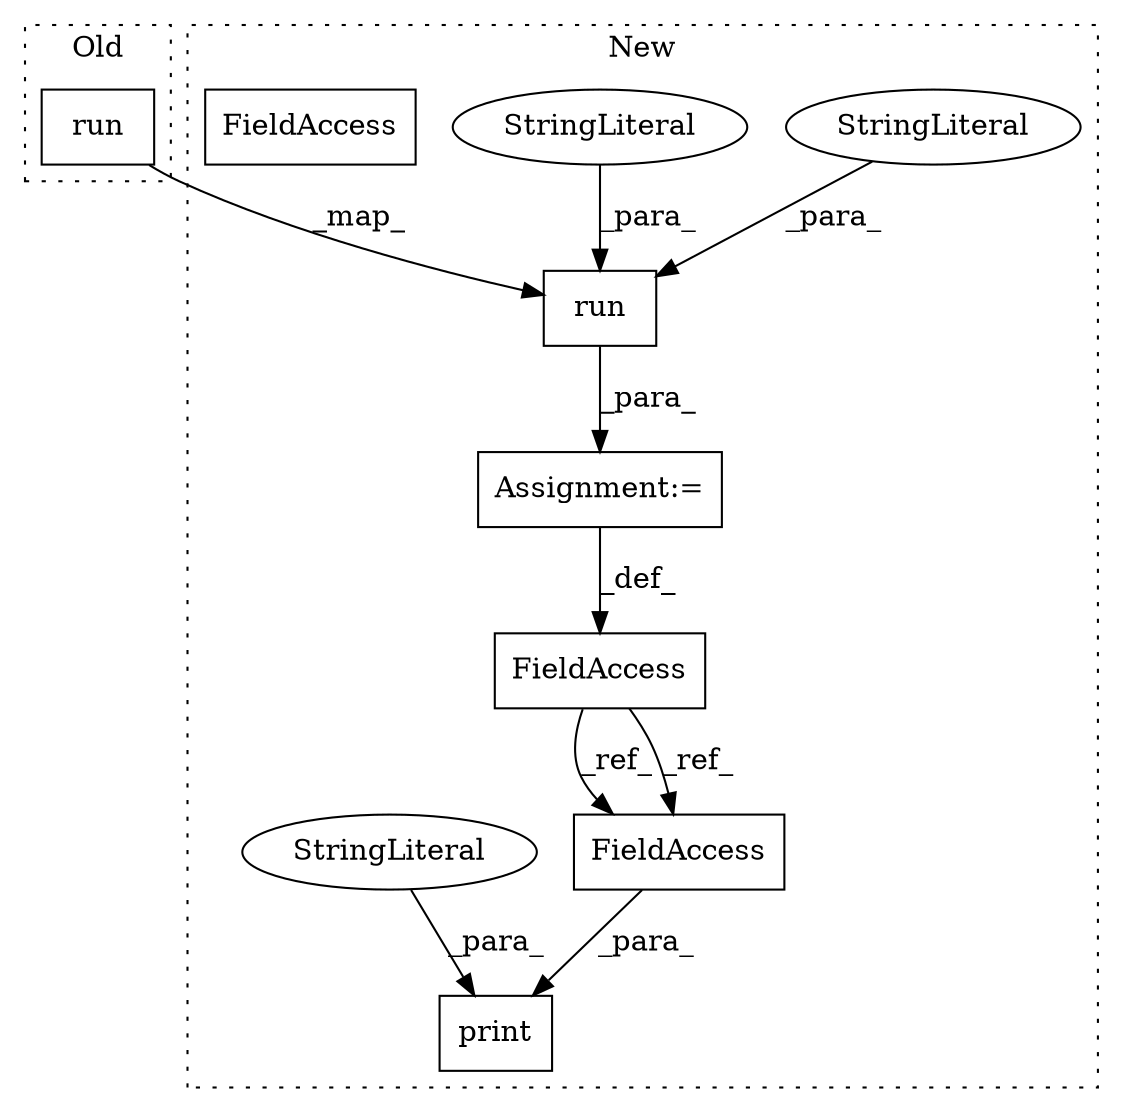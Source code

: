 digraph G {
subgraph cluster0 {
1 [label="run" a="32" s="2623,2674" l="4,1" shape="box"];
label = "Old";
style="dotted";
}
subgraph cluster1 {
2 [label="run" a="32" s="2632,2705" l="4,1" shape="box"];
3 [label="Assignment:=" a="7" s="2626" l="1" shape="box"];
4 [label="StringLiteral" a="45" s="2684" l="15" shape="ellipse"];
5 [label="StringLiteral" a="45" s="2700" l="5" shape="ellipse"];
6 [label="print" a="32" s="2714,2776" l="6,1" shape="box"];
7 [label="StringLiteral" a="45" s="2720" l="35" shape="ellipse"];
8 [label="FieldAccess" a="22" s="2618" l="8" shape="box"];
9 [label="FieldAccess" a="22" s="2756" l="8" shape="box"];
10 [label="FieldAccess" a="22" s="2756" l="8" shape="box"];
label = "New";
style="dotted";
}
1 -> 2 [label="_map_"];
2 -> 3 [label="_para_"];
3 -> 8 [label="_def_"];
4 -> 2 [label="_para_"];
5 -> 2 [label="_para_"];
7 -> 6 [label="_para_"];
8 -> 10 [label="_ref_"];
8 -> 10 [label="_ref_"];
10 -> 6 [label="_para_"];
}